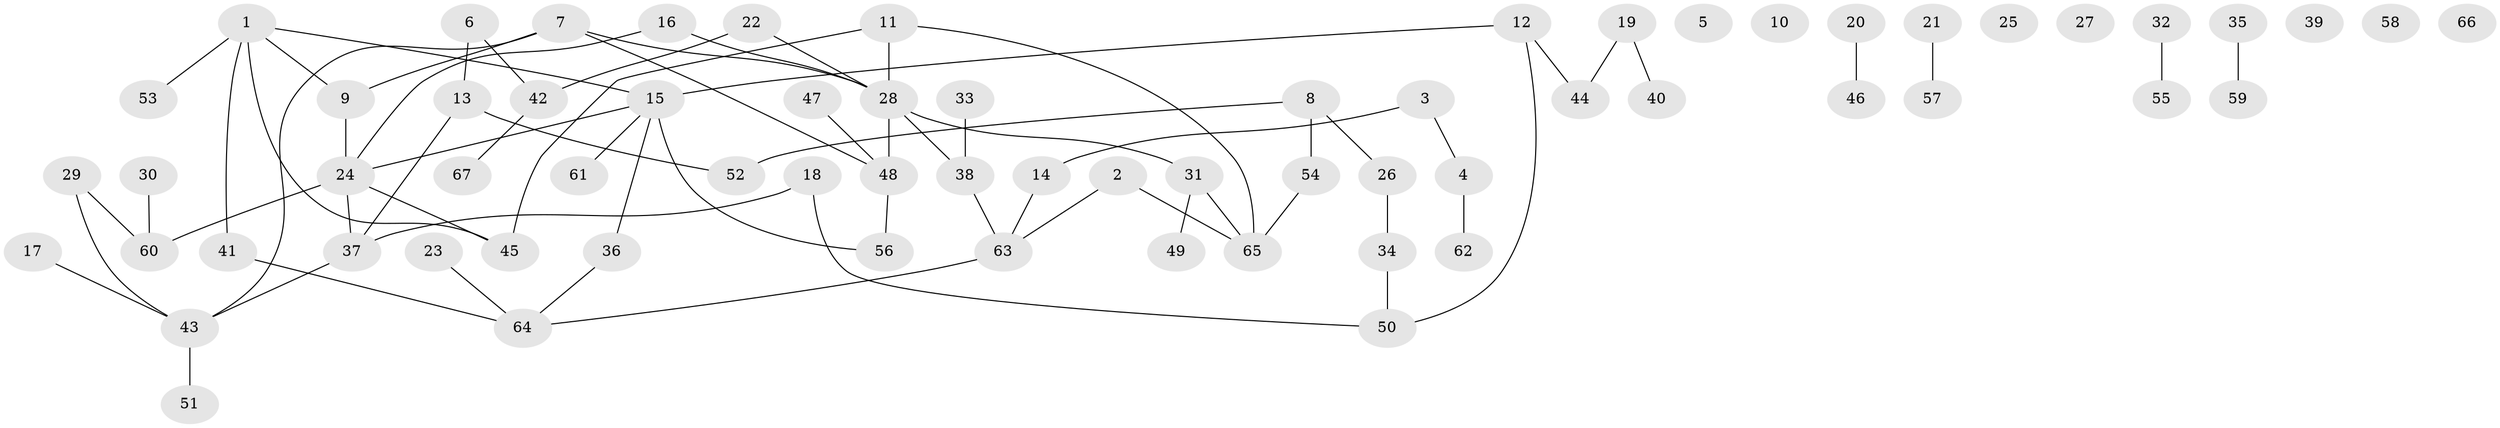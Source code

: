 // coarse degree distribution, {6: 0.0625, 10: 0.0625, 4: 0.0625, 3: 0.3125, 2: 0.3125, 1: 0.125, 5: 0.0625}
// Generated by graph-tools (version 1.1) at 2025/47/03/04/25 22:47:56]
// undirected, 67 vertices, 71 edges
graph export_dot {
  node [color=gray90,style=filled];
  1;
  2;
  3;
  4;
  5;
  6;
  7;
  8;
  9;
  10;
  11;
  12;
  13;
  14;
  15;
  16;
  17;
  18;
  19;
  20;
  21;
  22;
  23;
  24;
  25;
  26;
  27;
  28;
  29;
  30;
  31;
  32;
  33;
  34;
  35;
  36;
  37;
  38;
  39;
  40;
  41;
  42;
  43;
  44;
  45;
  46;
  47;
  48;
  49;
  50;
  51;
  52;
  53;
  54;
  55;
  56;
  57;
  58;
  59;
  60;
  61;
  62;
  63;
  64;
  65;
  66;
  67;
  1 -- 9;
  1 -- 15;
  1 -- 41;
  1 -- 45;
  1 -- 53;
  2 -- 63;
  2 -- 65;
  3 -- 4;
  3 -- 14;
  4 -- 62;
  6 -- 13;
  6 -- 42;
  7 -- 9;
  7 -- 28;
  7 -- 43;
  7 -- 48;
  8 -- 26;
  8 -- 52;
  8 -- 54;
  9 -- 24;
  11 -- 28;
  11 -- 45;
  11 -- 65;
  12 -- 15;
  12 -- 44;
  12 -- 50;
  13 -- 37;
  13 -- 52;
  14 -- 63;
  15 -- 24;
  15 -- 36;
  15 -- 56;
  15 -- 61;
  16 -- 24;
  16 -- 28;
  17 -- 43;
  18 -- 37;
  18 -- 50;
  19 -- 40;
  19 -- 44;
  20 -- 46;
  21 -- 57;
  22 -- 28;
  22 -- 42;
  23 -- 64;
  24 -- 37;
  24 -- 45;
  24 -- 60;
  26 -- 34;
  28 -- 31;
  28 -- 38;
  28 -- 48;
  29 -- 43;
  29 -- 60;
  30 -- 60;
  31 -- 49;
  31 -- 65;
  32 -- 55;
  33 -- 38;
  34 -- 50;
  35 -- 59;
  36 -- 64;
  37 -- 43;
  38 -- 63;
  41 -- 64;
  42 -- 67;
  43 -- 51;
  47 -- 48;
  48 -- 56;
  54 -- 65;
  63 -- 64;
}
